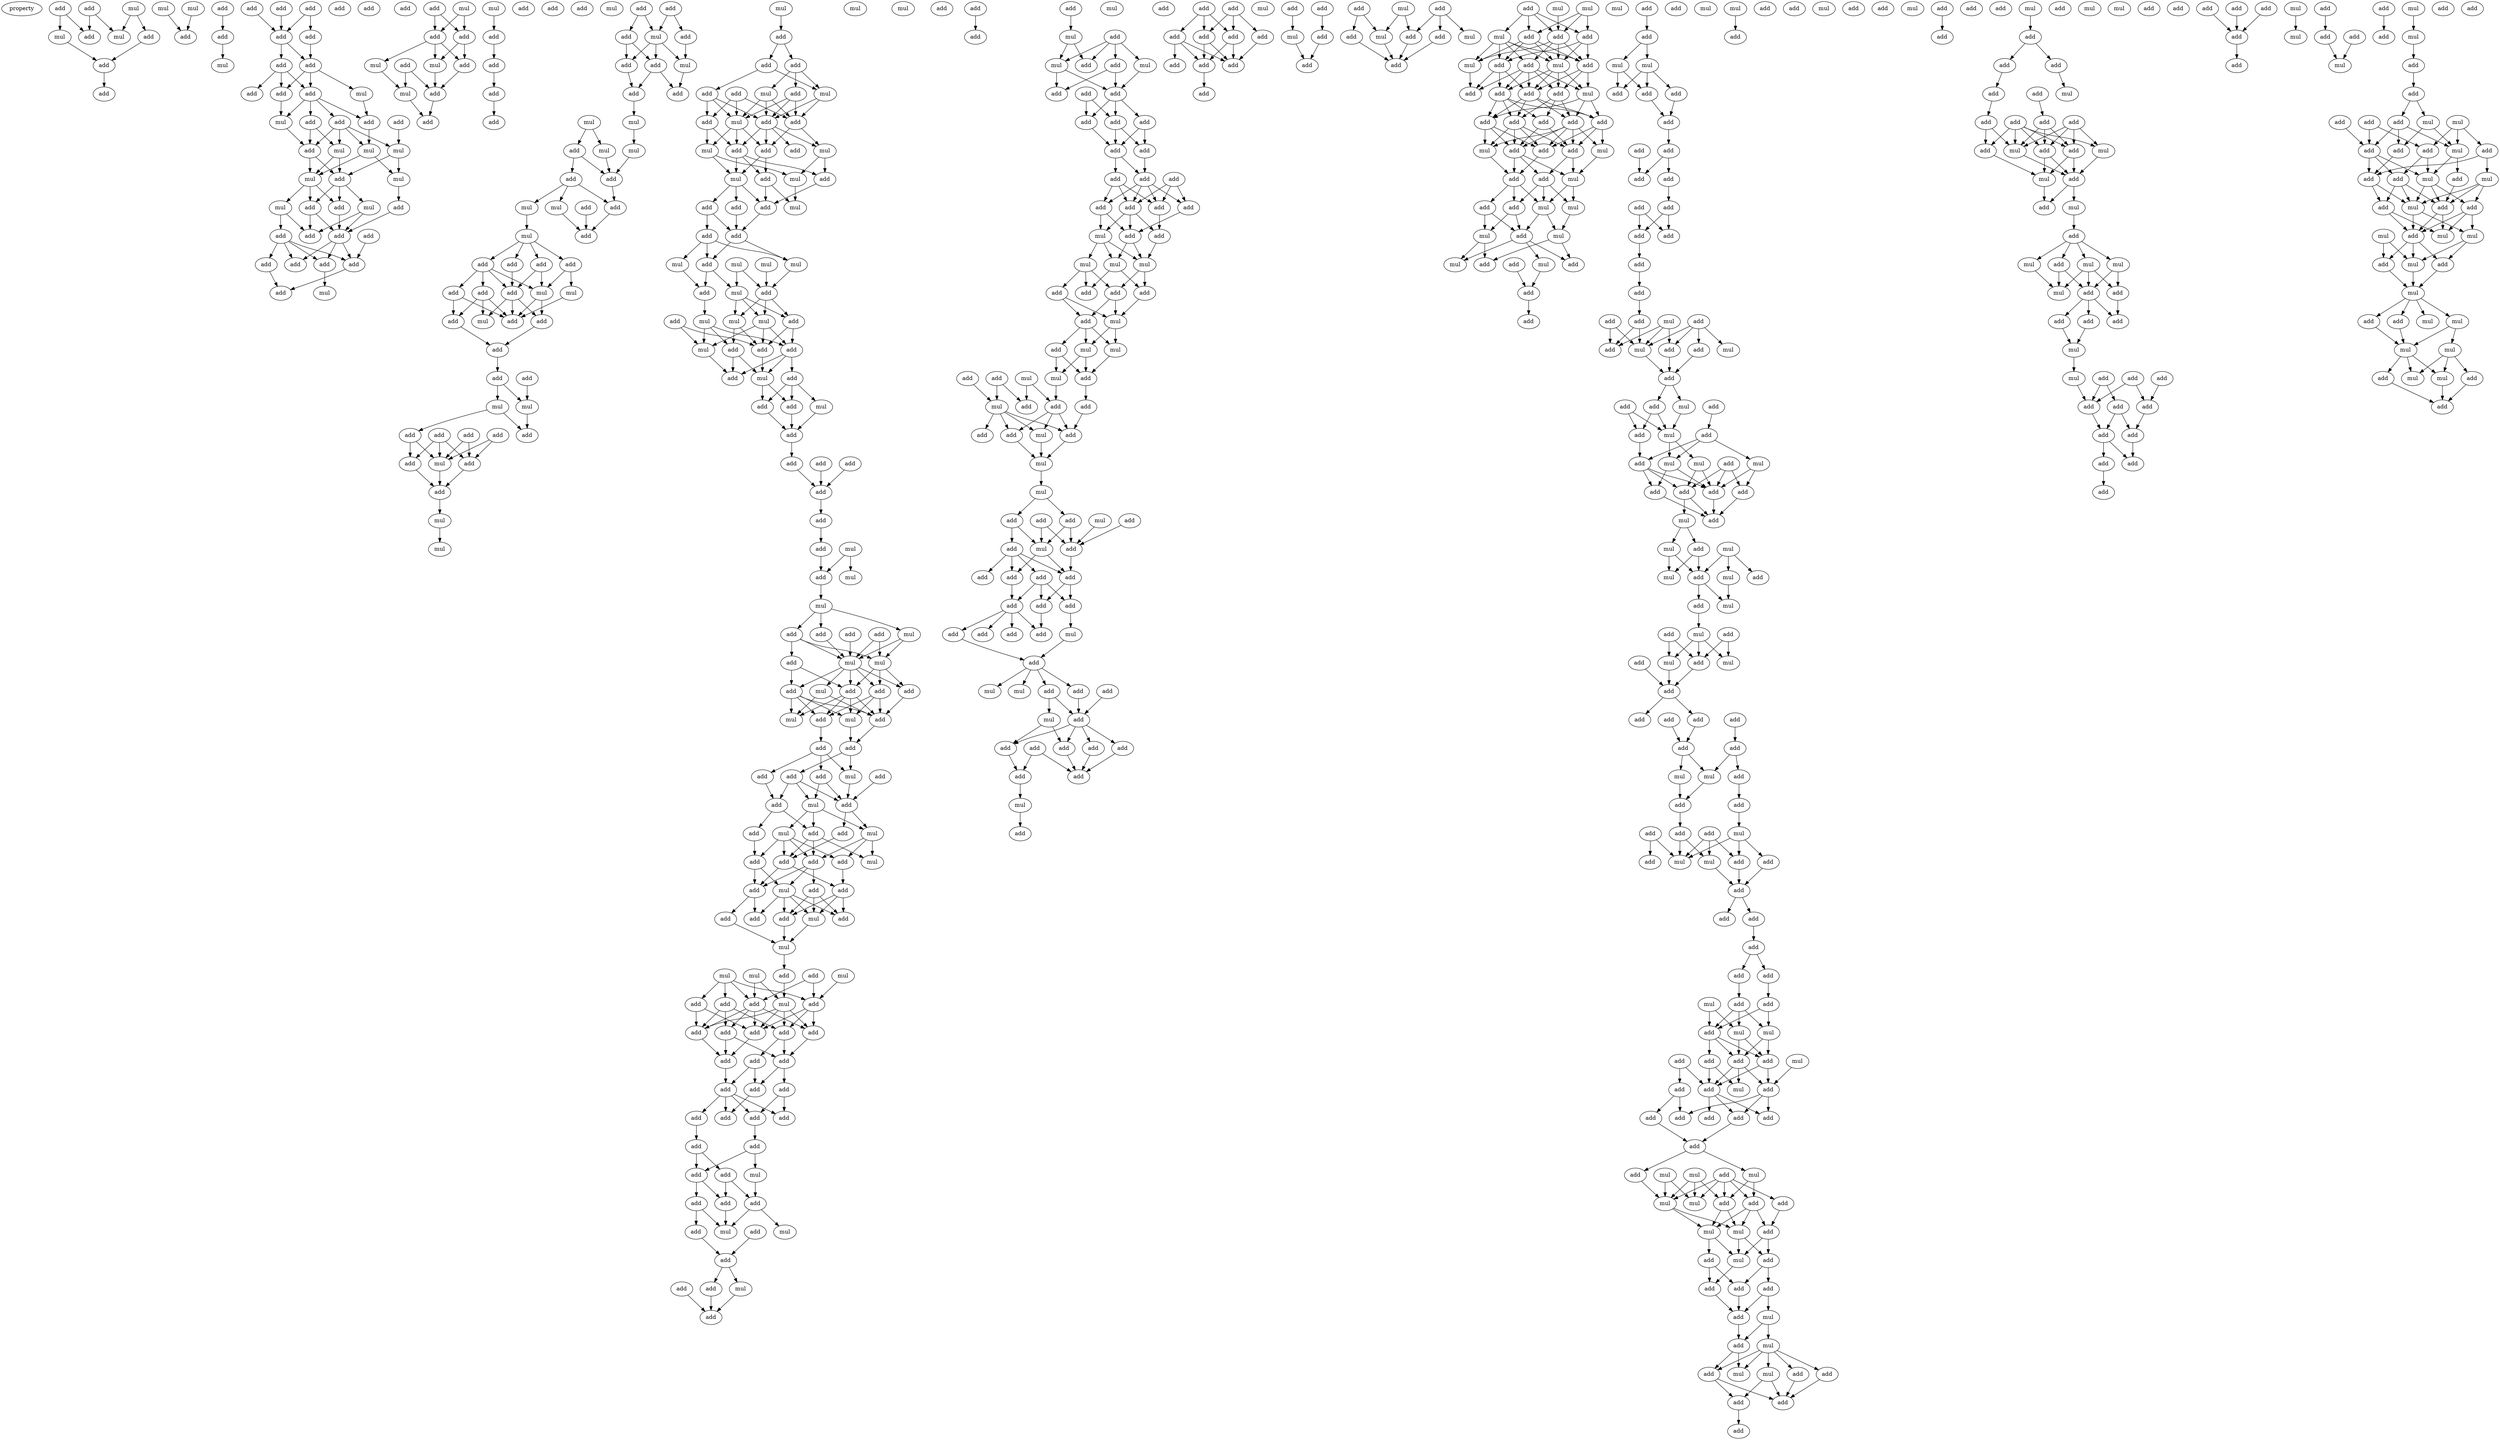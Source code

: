 digraph {
    node [fontcolor=black]
    property [mul=2,lf=1.8]
    0 [ label = add ];
    1 [ label = add ];
    2 [ label = mul ];
    3 [ label = add ];
    4 [ label = mul ];
    5 [ label = mul ];
    6 [ label = add ];
    7 [ label = add ];
    8 [ label = add ];
    9 [ label = mul ];
    10 [ label = mul ];
    11 [ label = add ];
    12 [ label = add ];
    13 [ label = add ];
    14 [ label = add ];
    15 [ label = add ];
    16 [ label = add ];
    17 [ label = mul ];
    18 [ label = add ];
    19 [ label = add ];
    20 [ label = add ];
    21 [ label = add ];
    22 [ label = add ];
    23 [ label = mul ];
    24 [ label = add ];
    25 [ label = add ];
    26 [ label = add ];
    27 [ label = add ];
    28 [ label = add ];
    29 [ label = add ];
    30 [ label = mul ];
    31 [ label = mul ];
    32 [ label = mul ];
    33 [ label = add ];
    34 [ label = mul ];
    35 [ label = add ];
    36 [ label = mul ];
    37 [ label = mul ];
    38 [ label = mul ];
    39 [ label = add ];
    40 [ label = add ];
    41 [ label = add ];
    42 [ label = mul ];
    43 [ label = add ];
    44 [ label = add ];
    45 [ label = add ];
    46 [ label = add ];
    47 [ label = add ];
    48 [ label = add ];
    49 [ label = add ];
    50 [ label = add ];
    51 [ label = add ];
    52 [ label = mul ];
    53 [ label = add ];
    54 [ label = add ];
    55 [ label = add ];
    56 [ label = add ];
    57 [ label = mul ];
    58 [ label = add ];
    59 [ label = add ];
    60 [ label = add ];
    61 [ label = mul ];
    62 [ label = mul ];
    63 [ label = add ];
    64 [ label = mul ];
    65 [ label = add ];
    66 [ label = add ];
    67 [ label = mul ];
    68 [ label = add ];
    69 [ label = add ];
    70 [ label = add ];
    71 [ label = add ];
    72 [ label = add ];
    73 [ label = add ];
    74 [ label = add ];
    75 [ label = mul ];
    76 [ label = add ];
    77 [ label = add ];
    78 [ label = add ];
    79 [ label = add ];
    80 [ label = mul ];
    81 [ label = add ];
    82 [ label = mul ];
    83 [ label = add ];
    84 [ label = add ];
    85 [ label = add ];
    86 [ label = mul ];
    87 [ label = mul ];
    88 [ label = mul ];
    89 [ label = add ];
    90 [ label = mul ];
    91 [ label = add ];
    92 [ label = add ];
    93 [ label = mul ];
    94 [ label = add ];
    95 [ label = mul ];
    96 [ label = add ];
    97 [ label = mul ];
    98 [ label = add ];
    99 [ label = add ];
    100 [ label = add ];
    101 [ label = add ];
    102 [ label = add ];
    103 [ label = add ];
    104 [ label = add ];
    105 [ label = add ];
    106 [ label = mul ];
    107 [ label = mul ];
    108 [ label = add ];
    109 [ label = mul ];
    110 [ label = add ];
    111 [ label = add ];
    112 [ label = add ];
    113 [ label = add ];
    114 [ label = add ];
    115 [ label = mul ];
    116 [ label = mul ];
    117 [ label = add ];
    118 [ label = add ];
    119 [ label = add ];
    120 [ label = add ];
    121 [ label = add ];
    122 [ label = add ];
    123 [ label = add ];
    124 [ label = mul ];
    125 [ label = add ];
    126 [ label = mul ];
    127 [ label = mul ];
    128 [ label = mul ];
    129 [ label = add ];
    130 [ label = add ];
    131 [ label = add ];
    132 [ label = add ];
    133 [ label = mul ];
    134 [ label = add ];
    135 [ label = add ];
    136 [ label = mul ];
    137 [ label = add ];
    138 [ label = add ];
    139 [ label = add ];
    140 [ label = mul ];
    141 [ label = add ];
    142 [ label = mul ];
    143 [ label = add ];
    144 [ label = mul ];
    145 [ label = add ];
    146 [ label = mul ];
    147 [ label = add ];
    148 [ label = mul ];
    149 [ label = add ];
    150 [ label = add ];
    151 [ label = mul ];
    152 [ label = add ];
    153 [ label = add ];
    154 [ label = add ];
    155 [ label = add ];
    156 [ label = mul ];
    157 [ label = mul ];
    158 [ label = add ];
    159 [ label = mul ];
    160 [ label = mul ];
    161 [ label = mul ];
    162 [ label = add ];
    163 [ label = add ];
    164 [ label = add ];
    165 [ label = mul ];
    166 [ label = mul ];
    167 [ label = mul ];
    168 [ label = add ];
    169 [ label = add ];
    170 [ label = add ];
    171 [ label = mul ];
    172 [ label = add ];
    173 [ label = mul ];
    174 [ label = add ];
    175 [ label = add ];
    176 [ label = add ];
    177 [ label = add ];
    178 [ label = mul ];
    179 [ label = add ];
    180 [ label = add ];
    181 [ label = mul ];
    182 [ label = add ];
    183 [ label = mul ];
    184 [ label = add ];
    185 [ label = add ];
    186 [ label = add ];
    187 [ label = mul ];
    188 [ label = add ];
    189 [ label = add ];
    190 [ label = mul ];
    191 [ label = mul ];
    192 [ label = add ];
    193 [ label = add ];
    194 [ label = add ];
    195 [ label = add ];
    196 [ label = mul ];
    197 [ label = mul ];
    198 [ label = add ];
    199 [ label = mul ];
    200 [ label = mul ];
    201 [ label = add ];
    202 [ label = add ];
    203 [ label = add ];
    204 [ label = add ];
    205 [ label = add ];
    206 [ label = mul ];
    207 [ label = mul ];
    208 [ label = add ];
    209 [ label = add ];
    210 [ label = add ];
    211 [ label = mul ];
    212 [ label = add ];
    213 [ label = add ];
    214 [ label = add ];
    215 [ label = add ];
    216 [ label = mul ];
    217 [ label = add ];
    218 [ label = add ];
    219 [ label = mul ];
    220 [ label = add ];
    221 [ label = add ];
    222 [ label = add ];
    223 [ label = mul ];
    224 [ label = add ];
    225 [ label = add ];
    226 [ label = add ];
    227 [ label = add ];
    228 [ label = mul ];
    229 [ label = add ];
    230 [ label = mul ];
    231 [ label = add ];
    232 [ label = add ];
    233 [ label = add ];
    234 [ label = mul ];
    235 [ label = add ];
    236 [ label = add ];
    237 [ label = add ];
    238 [ label = mul ];
    239 [ label = add ];
    240 [ label = mul ];
    241 [ label = mul ];
    242 [ label = mul ];
    243 [ label = add ];
    244 [ label = add ];
    245 [ label = add ];
    246 [ label = add ];
    247 [ label = mul ];
    248 [ label = add ];
    249 [ label = add ];
    250 [ label = add ];
    251 [ label = add ];
    252 [ label = add ];
    253 [ label = add ];
    254 [ label = add ];
    255 [ label = add ];
    256 [ label = add ];
    257 [ label = add ];
    258 [ label = add ];
    259 [ label = add ];
    260 [ label = add ];
    261 [ label = add ];
    262 [ label = add ];
    263 [ label = add ];
    264 [ label = add ];
    265 [ label = add ];
    266 [ label = add ];
    267 [ label = add ];
    268 [ label = add ];
    269 [ label = mul ];
    270 [ label = add ];
    271 [ label = add ];
    272 [ label = add ];
    273 [ label = mul ];
    274 [ label = add ];
    275 [ label = mul ];
    276 [ label = add ];
    277 [ label = add ];
    278 [ label = add ];
    279 [ label = add ];
    280 [ label = mul ];
    281 [ label = add ];
    282 [ label = add ];
    283 [ label = add ];
    284 [ label = add ];
    285 [ label = mul ];
    286 [ label = add ];
    287 [ label = add ];
    288 [ label = mul ];
    289 [ label = add ];
    290 [ label = mul ];
    291 [ label = add ];
    292 [ label = add ];
    293 [ label = add ];
    294 [ label = add ];
    295 [ label = add ];
    296 [ label = add ];
    297 [ label = add ];
    298 [ label = add ];
    299 [ label = add ];
    300 [ label = add ];
    301 [ label = add ];
    302 [ label = add ];
    303 [ label = add ];
    304 [ label = add ];
    305 [ label = add ];
    306 [ label = add ];
    307 [ label = add ];
    308 [ label = mul ];
    309 [ label = mul ];
    310 [ label = mul ];
    311 [ label = mul ];
    312 [ label = add ];
    313 [ label = add ];
    314 [ label = add ];
    315 [ label = add ];
    316 [ label = add ];
    317 [ label = mul ];
    318 [ label = add ];
    319 [ label = mul ];
    320 [ label = mul ];
    321 [ label = add ];
    322 [ label = add ];
    323 [ label = add ];
    324 [ label = mul ];
    325 [ label = mul ];
    326 [ label = mul ];
    327 [ label = add ];
    328 [ label = add ];
    329 [ label = add ];
    330 [ label = add ];
    331 [ label = mul ];
    332 [ label = add ];
    333 [ label = add ];
    334 [ label = mul ];
    335 [ label = mul ];
    336 [ label = add ];
    337 [ label = mul ];
    338 [ label = add ];
    339 [ label = add ];
    340 [ label = add ];
    341 [ label = mul ];
    342 [ label = add ];
    343 [ label = mul ];
    344 [ label = add ];
    345 [ label = add ];
    346 [ label = add ];
    347 [ label = add ];
    348 [ label = add ];
    349 [ label = add ];
    350 [ label = add ];
    351 [ label = add ];
    352 [ label = add ];
    353 [ label = add ];
    354 [ label = add ];
    355 [ label = add ];
    356 [ label = add ];
    357 [ label = mul ];
    358 [ label = add ];
    359 [ label = add ];
    360 [ label = add ];
    361 [ label = add ];
    362 [ label = mul ];
    363 [ label = mul ];
    364 [ label = add ];
    365 [ label = mul ];
    366 [ label = add ];
    367 [ label = add ];
    368 [ label = add ];
    369 [ label = add ];
    370 [ label = add ];
    371 [ label = add ];
    372 [ label = add ];
    373 [ label = mul ];
    374 [ label = add ];
    375 [ label = add ];
    376 [ label = add ];
    377 [ label = mul ];
    378 [ label = add ];
    379 [ label = add ];
    380 [ label = add ];
    381 [ label = add ];
    382 [ label = add ];
    383 [ label = add ];
    384 [ label = add ];
    385 [ label = add ];
    386 [ label = add ];
    387 [ label = add ];
    388 [ label = mul ];
    389 [ label = add ];
    390 [ label = add ];
    391 [ label = add ];
    392 [ label = mul ];
    393 [ label = add ];
    394 [ label = add ];
    395 [ label = mul ];
    396 [ label = mul ];
    397 [ label = add ];
    398 [ label = add ];
    399 [ label = add ];
    400 [ label = mul ];
    401 [ label = mul ];
    402 [ label = add ];
    403 [ label = add ];
    404 [ label = add ];
    405 [ label = mul ];
    406 [ label = add ];
    407 [ label = add ];
    408 [ label = mul ];
    409 [ label = add ];
    410 [ label = mul ];
    411 [ label = add ];
    412 [ label = add ];
    413 [ label = mul ];
    414 [ label = add ];
    415 [ label = add ];
    416 [ label = add ];
    417 [ label = add ];
    418 [ label = add ];
    419 [ label = add ];
    420 [ label = add ];
    421 [ label = add ];
    422 [ label = add ];
    423 [ label = add ];
    424 [ label = mul ];
    425 [ label = mul ];
    426 [ label = add ];
    427 [ label = mul ];
    428 [ label = add ];
    429 [ label = add ];
    430 [ label = add ];
    431 [ label = add ];
    432 [ label = mul ];
    433 [ label = mul ];
    434 [ label = mul ];
    435 [ label = add ];
    436 [ label = mul ];
    437 [ label = add ];
    438 [ label = mul ];
    439 [ label = mul ];
    440 [ label = add ];
    441 [ label = add ];
    442 [ label = add ];
    443 [ label = add ];
    444 [ label = mul ];
    445 [ label = add ];
    446 [ label = add ];
    447 [ label = mul ];
    448 [ label = add ];
    449 [ label = mul ];
    450 [ label = add ];
    451 [ label = add ];
    452 [ label = add ];
    453 [ label = add ];
    454 [ label = add ];
    455 [ label = add ];
    456 [ label = add ];
    457 [ label = add ];
    458 [ label = add ];
    459 [ label = mul ];
    460 [ label = add ];
    461 [ label = add ];
    462 [ label = mul ];
    463 [ label = add ];
    464 [ label = add ];
    465 [ label = add ];
    466 [ label = add ];
    467 [ label = add ];
    468 [ label = mul ];
    469 [ label = add ];
    470 [ label = add ];
    471 [ label = add ];
    472 [ label = mul ];
    473 [ label = add ];
    474 [ label = mul ];
    475 [ label = add ];
    476 [ label = add ];
    477 [ label = add ];
    478 [ label = add ];
    479 [ label = add ];
    480 [ label = mul ];
    481 [ label = add ];
    482 [ label = mul ];
    483 [ label = add ];
    484 [ label = add ];
    485 [ label = mul ];
    486 [ label = add ];
    487 [ label = add ];
    488 [ label = mul ];
    489 [ label = mul ];
    490 [ label = add ];
    491 [ label = add ];
    492 [ label = add ];
    493 [ label = add ];
    494 [ label = mul ];
    495 [ label = add ];
    496 [ label = add ];
    497 [ label = mul ];
    498 [ label = mul ];
    499 [ label = mul ];
    500 [ label = mul ];
    501 [ label = add ];
    502 [ label = add ];
    503 [ label = add ];
    504 [ label = mul ];
    505 [ label = mul ];
    506 [ label = add ];
    507 [ label = add ];
    508 [ label = add ];
    509 [ label = mul ];
    510 [ label = add ];
    511 [ label = mul ];
    512 [ label = add ];
    513 [ label = add ];
    514 [ label = add ];
    515 [ label = add ];
    516 [ label = add ];
    517 [ label = add ];
    518 [ label = add ];
    519 [ label = mul ];
    520 [ label = add ];
    521 [ label = mul ];
    522 [ label = add ];
    523 [ label = add ];
    524 [ label = add ];
    525 [ label = add ];
    526 [ label = add ];
    527 [ label = add ];
    528 [ label = mul ];
    529 [ label = mul ];
    530 [ label = add ];
    531 [ label = add ];
    532 [ label = mul ];
    533 [ label = add ];
    534 [ label = add ];
    535 [ label = add ];
    536 [ label = mul ];
    537 [ label = add ];
    538 [ label = add ];
    539 [ label = add ];
    540 [ label = add ];
    541 [ label = add ];
    542 [ label = mul ];
    543 [ label = add ];
    544 [ label = mul ];
    545 [ label = mul ];
    546 [ label = add ];
    547 [ label = add ];
    548 [ label = add ];
    549 [ label = add ];
    550 [ label = mul ];
    551 [ label = add ];
    552 [ label = add ];
    553 [ label = mul ];
    554 [ label = add ];
    555 [ label = add ];
    556 [ label = add ];
    557 [ label = add ];
    558 [ label = add ];
    559 [ label = add ];
    560 [ label = add ];
    561 [ label = add ];
    562 [ label = add ];
    563 [ label = add ];
    564 [ label = mul ];
    565 [ label = mul ];
    566 [ label = mul ];
    567 [ label = add ];
    568 [ label = mul ];
    569 [ label = add ];
    570 [ label = add ];
    571 [ label = mul ];
    572 [ label = add ];
    573 [ label = mul ];
    574 [ label = mul ];
    575 [ label = mul ];
    576 [ label = add ];
    577 [ label = add ];
    578 [ label = add ];
    579 [ label = add ];
    580 [ label = add ];
    581 [ label = add ];
    582 [ label = add ];
    583 [ label = mul ];
    584 [ label = add ];
    585 [ label = add ];
    586 [ label = mul ];
    587 [ label = add ];
    588 [ label = mul ];
    589 [ label = add ];
    590 [ label = add ];
    591 [ label = mul ];
    592 [ label = add ];
    593 [ label = add ];
    594 [ label = add ];
    595 [ label = mul ];
    596 [ label = add ];
    597 [ label = add ];
    598 [ label = add ];
    599 [ label = add ];
    600 [ label = mul ];
    601 [ label = add ];
    602 [ label = add ];
    603 [ label = mul ];
    604 [ label = mul ];
    605 [ label = add ];
    606 [ label = add ];
    607 [ label = mul ];
    608 [ label = add ];
    609 [ label = add ];
    610 [ label = add ];
    611 [ label = add ];
    612 [ label = add ];
    613 [ label = add ];
    614 [ label = mul ];
    615 [ label = add ];
    616 [ label = add ];
    617 [ label = add ];
    618 [ label = mul ];
    619 [ label = mul ];
    620 [ label = add ];
    621 [ label = mul ];
    622 [ label = add ];
    623 [ label = add ];
    624 [ label = add ];
    625 [ label = mul ];
    626 [ label = mul ];
    627 [ label = mul ];
    628 [ label = add ];
    629 [ label = mul ];
    630 [ label = add ];
    631 [ label = add ];
    632 [ label = add ];
    633 [ label = add ];
    634 [ label = add ];
    635 [ label = mul ];
    636 [ label = add ];
    637 [ label = add ];
    638 [ label = add ];
    639 [ label = add ];
    640 [ label = mul ];
    641 [ label = add ];
    642 [ label = add ];
    643 [ label = add ];
    644 [ label = add ];
    645 [ label = add ];
    646 [ label = add ];
    647 [ label = add ];
    648 [ label = add ];
    649 [ label = add ];
    650 [ label = add ];
    651 [ label = add ];
    652 [ label = add ];
    653 [ label = add ];
    654 [ label = mul ];
    655 [ label = mul ];
    656 [ label = add ];
    657 [ label = add ];
    658 [ label = add ];
    659 [ label = add ];
    660 [ label = mul ];
    661 [ label = mul ];
    662 [ label = add ];
    663 [ label = mul ];
    664 [ label = add ];
    665 [ label = add ];
    666 [ label = add ];
    667 [ label = add ];
    668 [ label = mul ];
    669 [ label = mul ];
    670 [ label = add ];
    671 [ label = add ];
    672 [ label = mul ];
    673 [ label = add ];
    674 [ label = add ];
    675 [ label = add ];
    676 [ label = add ];
    677 [ label = add ];
    678 [ label = add ];
    679 [ label = mul ];
    680 [ label = mul ];
    681 [ label = add ];
    682 [ label = add ];
    683 [ label = add ];
    684 [ label = mul ];
    685 [ label = add ];
    686 [ label = mul ];
    687 [ label = mul ];
    688 [ label = add ];
    689 [ label = mul ];
    690 [ label = add ];
    691 [ label = mul ];
    692 [ label = add ];
    693 [ label = mul ];
    694 [ label = mul ];
    695 [ label = add ];
    696 [ label = mul ];
    697 [ label = add ];
    698 [ label = mul ];
    699 [ label = mul ];
    700 [ label = mul ];
    701 [ label = add ];
    702 [ label = mul ];
    703 [ label = add ];
    704 [ label = add ];
    705 [ label = add ];
    0 -> 3 [ name = 0 ];
    0 -> 4 [ name = 1 ];
    1 -> 3 [ name = 2 ];
    1 -> 5 [ name = 3 ];
    2 -> 4 [ name = 4 ];
    2 -> 6 [ name = 5 ];
    5 -> 7 [ name = 6 ];
    6 -> 7 [ name = 7 ];
    7 -> 8 [ name = 8 ];
    9 -> 11 [ name = 9 ];
    10 -> 11 [ name = 10 ];
    12 -> 13 [ name = 11 ];
    13 -> 17 [ name = 12 ];
    14 -> 18 [ name = 13 ];
    14 -> 19 [ name = 14 ];
    15 -> 19 [ name = 15 ];
    16 -> 19 [ name = 16 ];
    18 -> 21 [ name = 17 ];
    19 -> 20 [ name = 18 ];
    19 -> 21 [ name = 19 ];
    20 -> 22 [ name = 20 ];
    20 -> 24 [ name = 21 ];
    20 -> 25 [ name = 22 ];
    21 -> 22 [ name = 23 ];
    21 -> 23 [ name = 24 ];
    21 -> 24 [ name = 25 ];
    22 -> 30 [ name = 26 ];
    23 -> 26 [ name = 27 ];
    24 -> 26 [ name = 28 ];
    24 -> 28 [ name = 29 ];
    24 -> 29 [ name = 30 ];
    24 -> 30 [ name = 31 ];
    26 -> 32 [ name = 32 ];
    27 -> 34 [ name = 33 ];
    28 -> 31 [ name = 34 ];
    28 -> 32 [ name = 35 ];
    28 -> 33 [ name = 36 ];
    28 -> 34 [ name = 37 ];
    29 -> 31 [ name = 38 ];
    29 -> 33 [ name = 39 ];
    30 -> 33 [ name = 40 ];
    31 -> 35 [ name = 41 ];
    31 -> 36 [ name = 42 ];
    32 -> 36 [ name = 43 ];
    32 -> 37 [ name = 44 ];
    33 -> 35 [ name = 45 ];
    33 -> 36 [ name = 46 ];
    34 -> 35 [ name = 47 ];
    34 -> 37 [ name = 48 ];
    35 -> 38 [ name = 49 ];
    35 -> 40 [ name = 50 ];
    35 -> 41 [ name = 51 ];
    36 -> 40 [ name = 52 ];
    36 -> 41 [ name = 53 ];
    36 -> 42 [ name = 54 ];
    37 -> 39 [ name = 55 ];
    38 -> 43 [ name = 56 ];
    38 -> 45 [ name = 57 ];
    39 -> 43 [ name = 58 ];
    40 -> 43 [ name = 59 ];
    41 -> 43 [ name = 60 ];
    41 -> 45 [ name = 61 ];
    42 -> 45 [ name = 62 ];
    42 -> 46 [ name = 63 ];
    43 -> 48 [ name = 64 ];
    43 -> 49 [ name = 65 ];
    43 -> 50 [ name = 66 ];
    44 -> 50 [ name = 67 ];
    46 -> 47 [ name = 68 ];
    46 -> 48 [ name = 69 ];
    46 -> 49 [ name = 70 ];
    46 -> 50 [ name = 71 ];
    47 -> 54 [ name = 72 ];
    49 -> 52 [ name = 73 ];
    50 -> 54 [ name = 74 ];
    56 -> 58 [ name = 75 ];
    56 -> 59 [ name = 76 ];
    57 -> 58 [ name = 77 ];
    57 -> 59 [ name = 78 ];
    58 -> 61 [ name = 79 ];
    58 -> 63 [ name = 80 ];
    59 -> 61 [ name = 81 ];
    59 -> 62 [ name = 82 ];
    59 -> 63 [ name = 83 ];
    60 -> 64 [ name = 84 ];
    60 -> 65 [ name = 85 ];
    61 -> 65 [ name = 86 ];
    62 -> 64 [ name = 87 ];
    63 -> 65 [ name = 88 ];
    64 -> 66 [ name = 89 ];
    65 -> 66 [ name = 90 ];
    67 -> 69 [ name = 91 ];
    69 -> 70 [ name = 92 ];
    70 -> 71 [ name = 93 ];
    71 -> 74 [ name = 94 ];
    76 -> 78 [ name = 95 ];
    76 -> 80 [ name = 96 ];
    77 -> 79 [ name = 97 ];
    77 -> 80 [ name = 98 ];
    78 -> 81 [ name = 99 ];
    78 -> 83 [ name = 100 ];
    79 -> 82 [ name = 101 ];
    80 -> 81 [ name = 102 ];
    80 -> 82 [ name = 103 ];
    80 -> 83 [ name = 104 ];
    81 -> 84 [ name = 105 ];
    81 -> 85 [ name = 106 ];
    82 -> 84 [ name = 107 ];
    83 -> 85 [ name = 108 ];
    85 -> 86 [ name = 109 ];
    86 -> 90 [ name = 110 ];
    87 -> 88 [ name = 111 ];
    87 -> 89 [ name = 112 ];
    88 -> 91 [ name = 113 ];
    89 -> 91 [ name = 114 ];
    89 -> 92 [ name = 115 ];
    90 -> 91 [ name = 116 ];
    91 -> 94 [ name = 117 ];
    92 -> 93 [ name = 118 ];
    92 -> 94 [ name = 119 ];
    92 -> 95 [ name = 120 ];
    93 -> 98 [ name = 121 ];
    94 -> 98 [ name = 122 ];
    95 -> 97 [ name = 123 ];
    96 -> 98 [ name = 124 ];
    97 -> 99 [ name = 125 ];
    97 -> 100 [ name = 126 ];
    97 -> 101 [ name = 127 ];
    97 -> 102 [ name = 128 ];
    99 -> 105 [ name = 129 ];
    100 -> 103 [ name = 130 ];
    100 -> 104 [ name = 131 ];
    100 -> 105 [ name = 132 ];
    100 -> 106 [ name = 133 ];
    101 -> 105 [ name = 134 ];
    101 -> 106 [ name = 135 ];
    102 -> 106 [ name = 136 ];
    102 -> 107 [ name = 137 ];
    103 -> 108 [ name = 138 ];
    103 -> 109 [ name = 139 ];
    103 -> 110 [ name = 140 ];
    104 -> 108 [ name = 141 ];
    104 -> 110 [ name = 142 ];
    105 -> 109 [ name = 143 ];
    105 -> 110 [ name = 144 ];
    105 -> 111 [ name = 145 ];
    106 -> 110 [ name = 146 ];
    106 -> 111 [ name = 147 ];
    107 -> 110 [ name = 148 ];
    108 -> 112 [ name = 149 ];
    111 -> 112 [ name = 150 ];
    112 -> 114 [ name = 151 ];
    113 -> 116 [ name = 152 ];
    114 -> 115 [ name = 153 ];
    114 -> 116 [ name = 154 ];
    115 -> 118 [ name = 155 ];
    115 -> 120 [ name = 156 ];
    116 -> 120 [ name = 157 ];
    117 -> 123 [ name = 158 ];
    117 -> 124 [ name = 159 ];
    118 -> 122 [ name = 160 ];
    118 -> 124 [ name = 161 ];
    119 -> 123 [ name = 162 ];
    119 -> 124 [ name = 163 ];
    121 -> 122 [ name = 164 ];
    121 -> 123 [ name = 165 ];
    121 -> 124 [ name = 166 ];
    122 -> 125 [ name = 167 ];
    123 -> 125 [ name = 168 ];
    124 -> 125 [ name = 169 ];
    125 -> 126 [ name = 170 ];
    126 -> 127 [ name = 171 ];
    128 -> 129 [ name = 172 ];
    129 -> 130 [ name = 173 ];
    129 -> 131 [ name = 174 ];
    130 -> 135 [ name = 175 ];
    130 -> 136 [ name = 176 ];
    131 -> 132 [ name = 177 ];
    131 -> 133 [ name = 178 ];
    131 -> 136 [ name = 179 ];
    132 -> 137 [ name = 180 ];
    132 -> 139 [ name = 181 ];
    132 -> 140 [ name = 182 ];
    133 -> 137 [ name = 183 ];
    133 -> 139 [ name = 184 ];
    133 -> 140 [ name = 185 ];
    134 -> 137 [ name = 186 ];
    134 -> 138 [ name = 187 ];
    134 -> 140 [ name = 188 ];
    135 -> 138 [ name = 189 ];
    135 -> 139 [ name = 190 ];
    135 -> 140 [ name = 191 ];
    136 -> 137 [ name = 192 ];
    136 -> 139 [ name = 193 ];
    137 -> 142 [ name = 194 ];
    137 -> 145 [ name = 195 ];
    138 -> 141 [ name = 196 ];
    138 -> 144 [ name = 197 ];
    139 -> 141 [ name = 198 ];
    139 -> 142 [ name = 199 ];
    139 -> 143 [ name = 200 ];
    139 -> 145 [ name = 201 ];
    140 -> 141 [ name = 202 ];
    140 -> 144 [ name = 203 ];
    140 -> 145 [ name = 204 ];
    141 -> 147 [ name = 205 ];
    141 -> 148 [ name = 206 ];
    141 -> 149 [ name = 207 ];
    142 -> 146 [ name = 208 ];
    142 -> 147 [ name = 209 ];
    144 -> 146 [ name = 210 ];
    144 -> 148 [ name = 211 ];
    145 -> 148 [ name = 212 ];
    145 -> 149 [ name = 213 ];
    146 -> 151 [ name = 214 ];
    147 -> 152 [ name = 215 ];
    148 -> 150 [ name = 216 ];
    148 -> 152 [ name = 217 ];
    148 -> 153 [ name = 218 ];
    149 -> 151 [ name = 219 ];
    149 -> 152 [ name = 220 ];
    150 -> 154 [ name = 221 ];
    150 -> 155 [ name = 222 ];
    152 -> 155 [ name = 223 ];
    153 -> 155 [ name = 224 ];
    154 -> 157 [ name = 225 ];
    154 -> 158 [ name = 226 ];
    154 -> 159 [ name = 227 ];
    155 -> 158 [ name = 228 ];
    155 -> 159 [ name = 229 ];
    156 -> 163 [ name = 230 ];
    157 -> 162 [ name = 231 ];
    158 -> 161 [ name = 232 ];
    158 -> 162 [ name = 233 ];
    159 -> 163 [ name = 234 ];
    160 -> 161 [ name = 235 ];
    160 -> 163 [ name = 236 ];
    161 -> 164 [ name = 237 ];
    161 -> 166 [ name = 238 ];
    161 -> 167 [ name = 239 ];
    162 -> 165 [ name = 240 ];
    163 -> 164 [ name = 241 ];
    163 -> 166 [ name = 242 ];
    163 -> 167 [ name = 243 ];
    164 -> 170 [ name = 244 ];
    164 -> 172 [ name = 245 ];
    165 -> 169 [ name = 246 ];
    165 -> 170 [ name = 247 ];
    165 -> 171 [ name = 248 ];
    166 -> 170 [ name = 249 ];
    166 -> 171 [ name = 250 ];
    166 -> 172 [ name = 251 ];
    167 -> 169 [ name = 252 ];
    167 -> 172 [ name = 253 ];
    168 -> 171 [ name = 254 ];
    168 -> 172 [ name = 255 ];
    169 -> 173 [ name = 256 ];
    169 -> 175 [ name = 257 ];
    170 -> 173 [ name = 258 ];
    170 -> 174 [ name = 259 ];
    170 -> 175 [ name = 260 ];
    171 -> 175 [ name = 261 ];
    172 -> 173 [ name = 262 ];
    173 -> 176 [ name = 263 ];
    173 -> 177 [ name = 264 ];
    174 -> 176 [ name = 265 ];
    174 -> 177 [ name = 266 ];
    174 -> 178 [ name = 267 ];
    176 -> 179 [ name = 268 ];
    177 -> 179 [ name = 269 ];
    178 -> 179 [ name = 270 ];
    179 -> 180 [ name = 271 ];
    180 -> 185 [ name = 272 ];
    182 -> 185 [ name = 273 ];
    184 -> 185 [ name = 274 ];
    185 -> 186 [ name = 275 ];
    186 -> 188 [ name = 276 ];
    187 -> 189 [ name = 277 ];
    187 -> 190 [ name = 278 ];
    188 -> 189 [ name = 279 ];
    189 -> 191 [ name = 280 ];
    191 -> 192 [ name = 281 ];
    191 -> 195 [ name = 282 ];
    191 -> 196 [ name = 283 ];
    192 -> 197 [ name = 284 ];
    193 -> 197 [ name = 285 ];
    193 -> 199 [ name = 286 ];
    194 -> 197 [ name = 287 ];
    195 -> 197 [ name = 288 ];
    195 -> 198 [ name = 289 ];
    195 -> 199 [ name = 290 ];
    196 -> 197 [ name = 291 ];
    196 -> 199 [ name = 292 ];
    197 -> 200 [ name = 293 ];
    197 -> 201 [ name = 294 ];
    197 -> 202 [ name = 295 ];
    197 -> 203 [ name = 296 ];
    197 -> 204 [ name = 297 ];
    198 -> 203 [ name = 298 ];
    198 -> 204 [ name = 299 ];
    199 -> 201 [ name = 300 ];
    199 -> 202 [ name = 301 ];
    199 -> 204 [ name = 302 ];
    200 -> 207 [ name = 303 ];
    200 -> 208 [ name = 304 ];
    201 -> 205 [ name = 305 ];
    201 -> 206 [ name = 306 ];
    201 -> 208 [ name = 307 ];
    202 -> 208 [ name = 308 ];
    203 -> 205 [ name = 309 ];
    203 -> 206 [ name = 310 ];
    203 -> 207 [ name = 311 ];
    203 -> 208 [ name = 312 ];
    204 -> 205 [ name = 313 ];
    204 -> 206 [ name = 314 ];
    204 -> 207 [ name = 315 ];
    204 -> 208 [ name = 316 ];
    205 -> 209 [ name = 317 ];
    206 -> 210 [ name = 318 ];
    208 -> 210 [ name = 319 ];
    209 -> 211 [ name = 320 ];
    209 -> 212 [ name = 321 ];
    209 -> 213 [ name = 322 ];
    210 -> 211 [ name = 323 ];
    210 -> 215 [ name = 324 ];
    211 -> 217 [ name = 325 ];
    212 -> 218 [ name = 326 ];
    213 -> 216 [ name = 327 ];
    213 -> 217 [ name = 328 ];
    214 -> 217 [ name = 329 ];
    215 -> 216 [ name = 330 ];
    215 -> 217 [ name = 331 ];
    215 -> 218 [ name = 332 ];
    216 -> 219 [ name = 333 ];
    216 -> 221 [ name = 334 ];
    216 -> 223 [ name = 335 ];
    217 -> 220 [ name = 336 ];
    217 -> 223 [ name = 337 ];
    218 -> 221 [ name = 338 ];
    218 -> 222 [ name = 339 ];
    219 -> 224 [ name = 340 ];
    219 -> 225 [ name = 341 ];
    219 -> 226 [ name = 342 ];
    219 -> 227 [ name = 343 ];
    220 -> 227 [ name = 344 ];
    221 -> 224 [ name = 345 ];
    221 -> 227 [ name = 346 ];
    221 -> 228 [ name = 347 ];
    222 -> 225 [ name = 348 ];
    223 -> 224 [ name = 349 ];
    223 -> 226 [ name = 350 ];
    223 -> 228 [ name = 351 ];
    224 -> 230 [ name = 352 ];
    224 -> 231 [ name = 353 ];
    224 -> 232 [ name = 354 ];
    225 -> 230 [ name = 355 ];
    225 -> 232 [ name = 356 ];
    226 -> 229 [ name = 357 ];
    227 -> 229 [ name = 358 ];
    227 -> 232 [ name = 359 ];
    229 -> 234 [ name = 360 ];
    229 -> 235 [ name = 361 ];
    229 -> 237 [ name = 362 ];
    230 -> 233 [ name = 363 ];
    230 -> 234 [ name = 364 ];
    230 -> 235 [ name = 365 ];
    230 -> 237 [ name = 366 ];
    231 -> 234 [ name = 367 ];
    231 -> 235 [ name = 368 ];
    231 -> 237 [ name = 369 ];
    232 -> 233 [ name = 370 ];
    232 -> 236 [ name = 371 ];
    234 -> 238 [ name = 372 ];
    235 -> 238 [ name = 373 ];
    236 -> 238 [ name = 374 ];
    238 -> 239 [ name = 375 ];
    239 -> 247 [ name = 376 ];
    240 -> 244 [ name = 377 ];
    240 -> 245 [ name = 378 ];
    240 -> 246 [ name = 379 ];
    240 -> 248 [ name = 380 ];
    241 -> 246 [ name = 381 ];
    241 -> 247 [ name = 382 ];
    242 -> 244 [ name = 383 ];
    243 -> 244 [ name = 384 ];
    243 -> 246 [ name = 385 ];
    244 -> 249 [ name = 386 ];
    244 -> 250 [ name = 387 ];
    244 -> 251 [ name = 388 ];
    245 -> 251 [ name = 389 ];
    245 -> 252 [ name = 390 ];
    245 -> 253 [ name = 391 ];
    246 -> 249 [ name = 392 ];
    246 -> 250 [ name = 393 ];
    246 -> 252 [ name = 394 ];
    246 -> 253 [ name = 395 ];
    247 -> 249 [ name = 396 ];
    247 -> 250 [ name = 397 ];
    247 -> 251 [ name = 398 ];
    247 -> 253 [ name = 399 ];
    248 -> 250 [ name = 400 ];
    248 -> 253 [ name = 401 ];
    249 -> 254 [ name = 402 ];
    250 -> 255 [ name = 403 ];
    251 -> 254 [ name = 404 ];
    251 -> 256 [ name = 405 ];
    252 -> 254 [ name = 406 ];
    252 -> 255 [ name = 407 ];
    253 -> 255 [ name = 408 ];
    254 -> 258 [ name = 409 ];
    254 -> 259 [ name = 410 ];
    255 -> 257 [ name = 411 ];
    256 -> 257 [ name = 412 ];
    256 -> 259 [ name = 413 ];
    257 -> 260 [ name = 414 ];
    257 -> 262 [ name = 415 ];
    257 -> 263 [ name = 416 ];
    257 -> 264 [ name = 417 ];
    258 -> 260 [ name = 418 ];
    258 -> 262 [ name = 419 ];
    259 -> 263 [ name = 420 ];
    262 -> 265 [ name = 421 ];
    264 -> 266 [ name = 422 ];
    265 -> 268 [ name = 423 ];
    265 -> 269 [ name = 424 ];
    266 -> 267 [ name = 425 ];
    266 -> 268 [ name = 426 ];
    267 -> 270 [ name = 427 ];
    267 -> 271 [ name = 428 ];
    268 -> 271 [ name = 429 ];
    268 -> 272 [ name = 430 ];
    269 -> 270 [ name = 431 ];
    270 -> 273 [ name = 432 ];
    270 -> 275 [ name = 433 ];
    271 -> 273 [ name = 434 ];
    272 -> 273 [ name = 435 ];
    272 -> 276 [ name = 436 ];
    274 -> 277 [ name = 437 ];
    276 -> 277 [ name = 438 ];
    277 -> 279 [ name = 439 ];
    277 -> 280 [ name = 440 ];
    278 -> 281 [ name = 441 ];
    279 -> 281 [ name = 442 ];
    280 -> 281 [ name = 443 ];
    282 -> 283 [ name = 444 ];
    284 -> 285 [ name = 445 ];
    285 -> 287 [ name = 446 ];
    285 -> 290 [ name = 447 ];
    286 -> 287 [ name = 448 ];
    286 -> 288 [ name = 449 ];
    286 -> 289 [ name = 450 ];
    286 -> 290 [ name = 451 ];
    288 -> 292 [ name = 452 ];
    289 -> 292 [ name = 453 ];
    289 -> 293 [ name = 454 ];
    290 -> 292 [ name = 455 ];
    290 -> 293 [ name = 456 ];
    291 -> 294 [ name = 457 ];
    291 -> 296 [ name = 458 ];
    292 -> 294 [ name = 459 ];
    292 -> 295 [ name = 460 ];
    292 -> 296 [ name = 461 ];
    294 -> 297 [ name = 462 ];
    294 -> 298 [ name = 463 ];
    295 -> 297 [ name = 464 ];
    295 -> 298 [ name = 465 ];
    296 -> 297 [ name = 466 ];
    297 -> 299 [ name = 467 ];
    297 -> 300 [ name = 468 ];
    298 -> 299 [ name = 469 ];
    299 -> 302 [ name = 470 ];
    299 -> 303 [ name = 471 ];
    299 -> 304 [ name = 472 ];
    299 -> 305 [ name = 473 ];
    300 -> 302 [ name = 474 ];
    300 -> 303 [ name = 475 ];
    300 -> 305 [ name = 476 ];
    301 -> 302 [ name = 477 ];
    301 -> 304 [ name = 478 ];
    301 -> 305 [ name = 479 ];
    302 -> 306 [ name = 480 ];
    302 -> 307 [ name = 481 ];
    302 -> 308 [ name = 482 ];
    303 -> 307 [ name = 483 ];
    303 -> 308 [ name = 484 ];
    304 -> 307 [ name = 485 ];
    305 -> 306 [ name = 486 ];
    306 -> 309 [ name = 487 ];
    307 -> 309 [ name = 488 ];
    307 -> 310 [ name = 489 ];
    308 -> 309 [ name = 490 ];
    308 -> 310 [ name = 491 ];
    308 -> 311 [ name = 492 ];
    309 -> 313 [ name = 493 ];
    309 -> 315 [ name = 494 ];
    310 -> 313 [ name = 495 ];
    310 -> 314 [ name = 496 ];
    311 -> 312 [ name = 497 ];
    311 -> 314 [ name = 498 ];
    311 -> 315 [ name = 499 ];
    312 -> 316 [ name = 500 ];
    312 -> 317 [ name = 501 ];
    313 -> 317 [ name = 502 ];
    315 -> 316 [ name = 503 ];
    315 -> 317 [ name = 504 ];
    316 -> 318 [ name = 505 ];
    316 -> 319 [ name = 506 ];
    316 -> 320 [ name = 507 ];
    317 -> 319 [ name = 508 ];
    317 -> 320 [ name = 509 ];
    318 -> 323 [ name = 510 ];
    318 -> 325 [ name = 511 ];
    319 -> 323 [ name = 512 ];
    320 -> 323 [ name = 513 ];
    320 -> 325 [ name = 514 ];
    321 -> 326 [ name = 515 ];
    321 -> 329 [ name = 516 ];
    322 -> 326 [ name = 517 ];
    323 -> 328 [ name = 518 ];
    324 -> 327 [ name = 519 ];
    324 -> 329 [ name = 520 ];
    325 -> 327 [ name = 521 ];
    326 -> 330 [ name = 522 ];
    326 -> 331 [ name = 523 ];
    326 -> 332 [ name = 524 ];
    326 -> 333 [ name = 525 ];
    327 -> 330 [ name = 526 ];
    327 -> 331 [ name = 527 ];
    327 -> 332 [ name = 528 ];
    328 -> 332 [ name = 529 ];
    330 -> 334 [ name = 530 ];
    331 -> 334 [ name = 531 ];
    332 -> 334 [ name = 532 ];
    334 -> 335 [ name = 533 ];
    335 -> 336 [ name = 534 ];
    335 -> 338 [ name = 535 ];
    336 -> 343 [ name = 536 ];
    336 -> 344 [ name = 537 ];
    337 -> 342 [ name = 538 ];
    338 -> 342 [ name = 539 ];
    338 -> 343 [ name = 540 ];
    339 -> 342 [ name = 541 ];
    339 -> 343 [ name = 542 ];
    340 -> 342 [ name = 543 ];
    342 -> 346 [ name = 544 ];
    343 -> 345 [ name = 545 ];
    343 -> 346 [ name = 546 ];
    344 -> 345 [ name = 547 ];
    344 -> 346 [ name = 548 ];
    344 -> 347 [ name = 549 ];
    344 -> 348 [ name = 550 ];
    345 -> 352 [ name = 551 ];
    346 -> 350 [ name = 552 ];
    346 -> 351 [ name = 553 ];
    348 -> 350 [ name = 554 ];
    348 -> 351 [ name = 555 ];
    348 -> 352 [ name = 556 ];
    350 -> 357 [ name = 557 ];
    351 -> 353 [ name = 558 ];
    352 -> 353 [ name = 559 ];
    352 -> 354 [ name = 560 ];
    352 -> 355 [ name = 561 ];
    352 -> 356 [ name = 562 ];
    355 -> 358 [ name = 563 ];
    357 -> 358 [ name = 564 ];
    358 -> 359 [ name = 565 ];
    358 -> 361 [ name = 566 ];
    358 -> 362 [ name = 567 ];
    358 -> 363 [ name = 568 ];
    359 -> 364 [ name = 569 ];
    359 -> 365 [ name = 570 ];
    360 -> 364 [ name = 571 ];
    361 -> 364 [ name = 572 ];
    364 -> 366 [ name = 573 ];
    364 -> 367 [ name = 574 ];
    364 -> 368 [ name = 575 ];
    364 -> 369 [ name = 576 ];
    365 -> 368 [ name = 577 ];
    365 -> 369 [ name = 578 ];
    366 -> 371 [ name = 579 ];
    367 -> 371 [ name = 580 ];
    368 -> 371 [ name = 581 ];
    369 -> 372 [ name = 582 ];
    370 -> 371 [ name = 583 ];
    370 -> 372 [ name = 584 ];
    372 -> 373 [ name = 585 ];
    373 -> 374 [ name = 586 ];
    375 -> 378 [ name = 587 ];
    375 -> 380 [ name = 588 ];
    375 -> 381 [ name = 589 ];
    376 -> 378 [ name = 590 ];
    376 -> 379 [ name = 591 ];
    376 -> 380 [ name = 592 ];
    378 -> 383 [ name = 593 ];
    378 -> 384 [ name = 594 ];
    379 -> 382 [ name = 595 ];
    379 -> 383 [ name = 596 ];
    379 -> 384 [ name = 597 ];
    380 -> 383 [ name = 598 ];
    380 -> 384 [ name = 599 ];
    381 -> 384 [ name = 600 ];
    383 -> 385 [ name = 601 ];
    386 -> 388 [ name = 602 ];
    387 -> 389 [ name = 603 ];
    388 -> 390 [ name = 604 ];
    389 -> 390 [ name = 605 ];
    391 -> 395 [ name = 606 ];
    391 -> 398 [ name = 607 ];
    392 -> 395 [ name = 608 ];
    392 -> 397 [ name = 609 ];
    393 -> 394 [ name = 610 ];
    393 -> 396 [ name = 611 ];
    393 -> 397 [ name = 612 ];
    394 -> 399 [ name = 613 ];
    395 -> 399 [ name = 614 ];
    397 -> 399 [ name = 615 ];
    398 -> 399 [ name = 616 ];
    400 -> 403 [ name = 617 ];
    401 -> 403 [ name = 618 ];
    401 -> 404 [ name = 619 ];
    401 -> 406 [ name = 620 ];
    402 -> 403 [ name = 621 ];
    402 -> 404 [ name = 622 ];
    402 -> 405 [ name = 623 ];
    402 -> 406 [ name = 624 ];
    403 -> 408 [ name = 625 ];
    403 -> 409 [ name = 626 ];
    403 -> 410 [ name = 627 ];
    403 -> 411 [ name = 628 ];
    404 -> 407 [ name = 629 ];
    404 -> 409 [ name = 630 ];
    404 -> 410 [ name = 631 ];
    405 -> 407 [ name = 632 ];
    405 -> 408 [ name = 633 ];
    405 -> 409 [ name = 634 ];
    405 -> 410 [ name = 635 ];
    405 -> 411 [ name = 636 ];
    406 -> 407 [ name = 637 ];
    406 -> 408 [ name = 638 ];
    406 -> 409 [ name = 639 ];
    406 -> 410 [ name = 640 ];
    407 -> 412 [ name = 641 ];
    407 -> 414 [ name = 642 ];
    407 -> 416 [ name = 643 ];
    408 -> 414 [ name = 644 ];
    409 -> 413 [ name = 645 ];
    409 -> 415 [ name = 646 ];
    409 -> 416 [ name = 647 ];
    410 -> 412 [ name = 648 ];
    410 -> 413 [ name = 649 ];
    410 -> 415 [ name = 650 ];
    410 -> 416 [ name = 651 ];
    411 -> 412 [ name = 652 ];
    411 -> 413 [ name = 653 ];
    411 -> 414 [ name = 654 ];
    411 -> 415 [ name = 655 ];
    411 -> 416 [ name = 656 ];
    412 -> 417 [ name = 657 ];
    412 -> 419 [ name = 658 ];
    412 -> 420 [ name = 659 ];
    412 -> 421 [ name = 660 ];
    413 -> 418 [ name = 661 ];
    413 -> 419 [ name = 662 ];
    413 -> 420 [ name = 663 ];
    415 -> 417 [ name = 664 ];
    415 -> 418 [ name = 665 ];
    415 -> 421 [ name = 666 ];
    416 -> 418 [ name = 667 ];
    416 -> 419 [ name = 668 ];
    416 -> 420 [ name = 669 ];
    416 -> 421 [ name = 670 ];
    417 -> 422 [ name = 671 ];
    417 -> 426 [ name = 672 ];
    418 -> 422 [ name = 673 ];
    418 -> 423 [ name = 674 ];
    418 -> 424 [ name = 675 ];
    418 -> 425 [ name = 676 ];
    418 -> 426 [ name = 677 ];
    419 -> 423 [ name = 678 ];
    419 -> 425 [ name = 679 ];
    419 -> 426 [ name = 680 ];
    420 -> 422 [ name = 681 ];
    420 -> 423 [ name = 682 ];
    420 -> 424 [ name = 683 ];
    421 -> 422 [ name = 684 ];
    421 -> 423 [ name = 685 ];
    421 -> 424 [ name = 686 ];
    421 -> 426 [ name = 687 ];
    422 -> 427 [ name = 688 ];
    422 -> 428 [ name = 689 ];
    422 -> 429 [ name = 690 ];
    423 -> 428 [ name = 691 ];
    424 -> 428 [ name = 692 ];
    425 -> 427 [ name = 693 ];
    426 -> 427 [ name = 694 ];
    426 -> 429 [ name = 695 ];
    427 -> 432 [ name = 696 ];
    427 -> 433 [ name = 697 ];
    428 -> 430 [ name = 698 ];
    428 -> 431 [ name = 699 ];
    428 -> 433 [ name = 700 ];
    429 -> 430 [ name = 701 ];
    429 -> 432 [ name = 702 ];
    429 -> 433 [ name = 703 ];
    430 -> 434 [ name = 704 ];
    430 -> 435 [ name = 705 ];
    431 -> 434 [ name = 706 ];
    431 -> 435 [ name = 707 ];
    432 -> 436 [ name = 708 ];
    433 -> 435 [ name = 709 ];
    433 -> 436 [ name = 710 ];
    434 -> 438 [ name = 711 ];
    434 -> 441 [ name = 712 ];
    435 -> 438 [ name = 713 ];
    435 -> 439 [ name = 714 ];
    435 -> 440 [ name = 715 ];
    436 -> 440 [ name = 716 ];
    436 -> 441 [ name = 717 ];
    437 -> 442 [ name = 718 ];
    439 -> 442 [ name = 719 ];
    442 -> 443 [ name = 720 ];
    445 -> 446 [ name = 721 ];
    446 -> 447 [ name = 722 ];
    446 -> 449 [ name = 723 ];
    447 -> 450 [ name = 724 ];
    447 -> 451 [ name = 725 ];
    447 -> 452 [ name = 726 ];
    449 -> 451 [ name = 727 ];
    449 -> 452 [ name = 728 ];
    450 -> 453 [ name = 729 ];
    452 -> 453 [ name = 730 ];
    453 -> 455 [ name = 731 ];
    454 -> 456 [ name = 732 ];
    455 -> 456 [ name = 733 ];
    455 -> 457 [ name = 734 ];
    457 -> 460 [ name = 735 ];
    458 -> 461 [ name = 736 ];
    458 -> 463 [ name = 737 ];
    460 -> 461 [ name = 738 ];
    460 -> 463 [ name = 739 ];
    462 -> 464 [ name = 740 ];
    463 -> 465 [ name = 741 ];
    465 -> 466 [ name = 742 ];
    466 -> 471 [ name = 743 ];
    467 -> 474 [ name = 744 ];
    467 -> 475 [ name = 745 ];
    468 -> 473 [ name = 746 ];
    468 -> 474 [ name = 747 ];
    468 -> 475 [ name = 748 ];
    470 -> 472 [ name = 749 ];
    470 -> 473 [ name = 750 ];
    470 -> 474 [ name = 751 ];
    470 -> 476 [ name = 752 ];
    471 -> 474 [ name = 753 ];
    471 -> 475 [ name = 754 ];
    473 -> 477 [ name = 755 ];
    474 -> 477 [ name = 756 ];
    476 -> 477 [ name = 757 ];
    477 -> 480 [ name = 758 ];
    477 -> 481 [ name = 759 ];
    478 -> 482 [ name = 760 ];
    478 -> 484 [ name = 761 ];
    479 -> 483 [ name = 762 ];
    480 -> 482 [ name = 763 ];
    481 -> 482 [ name = 764 ];
    481 -> 484 [ name = 765 ];
    482 -> 488 [ name = 766 ];
    482 -> 489 [ name = 767 ];
    483 -> 485 [ name = 768 ];
    483 -> 486 [ name = 769 ];
    483 -> 488 [ name = 770 ];
    484 -> 486 [ name = 771 ];
    485 -> 490 [ name = 772 ];
    485 -> 493 [ name = 773 ];
    486 -> 490 [ name = 774 ];
    486 -> 491 [ name = 775 ];
    486 -> 492 [ name = 776 ];
    487 -> 490 [ name = 777 ];
    487 -> 492 [ name = 778 ];
    487 -> 493 [ name = 779 ];
    488 -> 490 [ name = 780 ];
    488 -> 491 [ name = 781 ];
    489 -> 490 [ name = 782 ];
    489 -> 492 [ name = 783 ];
    490 -> 495 [ name = 784 ];
    491 -> 495 [ name = 785 ];
    492 -> 494 [ name = 786 ];
    492 -> 495 [ name = 787 ];
    493 -> 495 [ name = 788 ];
    494 -> 496 [ name = 789 ];
    494 -> 498 [ name = 790 ];
    496 -> 500 [ name = 791 ];
    496 -> 502 [ name = 792 ];
    497 -> 499 [ name = 793 ];
    497 -> 501 [ name = 794 ];
    497 -> 502 [ name = 795 ];
    498 -> 500 [ name = 796 ];
    498 -> 502 [ name = 797 ];
    499 -> 504 [ name = 798 ];
    502 -> 503 [ name = 799 ];
    502 -> 504 [ name = 800 ];
    503 -> 505 [ name = 801 ];
    505 -> 508 [ name = 802 ];
    505 -> 509 [ name = 803 ];
    505 -> 511 [ name = 804 ];
    506 -> 508 [ name = 805 ];
    506 -> 509 [ name = 806 ];
    507 -> 508 [ name = 807 ];
    507 -> 511 [ name = 808 ];
    508 -> 512 [ name = 809 ];
    509 -> 512 [ name = 810 ];
    510 -> 512 [ name = 811 ];
    512 -> 513 [ name = 812 ];
    512 -> 515 [ name = 813 ];
    514 -> 518 [ name = 814 ];
    515 -> 518 [ name = 815 ];
    516 -> 517 [ name = 816 ];
    517 -> 520 [ name = 817 ];
    517 -> 521 [ name = 818 ];
    518 -> 519 [ name = 819 ];
    518 -> 521 [ name = 820 ];
    519 -> 522 [ name = 821 ];
    520 -> 523 [ name = 822 ];
    521 -> 522 [ name = 823 ];
    522 -> 527 [ name = 824 ];
    523 -> 528 [ name = 825 ];
    525 -> 532 [ name = 826 ];
    525 -> 533 [ name = 827 ];
    526 -> 529 [ name = 828 ];
    526 -> 530 [ name = 829 ];
    526 -> 532 [ name = 830 ];
    527 -> 529 [ name = 831 ];
    527 -> 532 [ name = 832 ];
    528 -> 530 [ name = 833 ];
    528 -> 531 [ name = 834 ];
    528 -> 532 [ name = 835 ];
    529 -> 534 [ name = 836 ];
    530 -> 534 [ name = 837 ];
    531 -> 534 [ name = 838 ];
    534 -> 535 [ name = 839 ];
    534 -> 537 [ name = 840 ];
    537 -> 538 [ name = 841 ];
    538 -> 539 [ name = 842 ];
    538 -> 540 [ name = 843 ];
    539 -> 543 [ name = 844 ];
    540 -> 541 [ name = 845 ];
    541 -> 545 [ name = 846 ];
    541 -> 546 [ name = 847 ];
    542 -> 544 [ name = 848 ];
    542 -> 546 [ name = 849 ];
    543 -> 544 [ name = 850 ];
    543 -> 545 [ name = 851 ];
    543 -> 546 [ name = 852 ];
    544 -> 549 [ name = 853 ];
    544 -> 551 [ name = 854 ];
    545 -> 549 [ name = 855 ];
    545 -> 551 [ name = 856 ];
    546 -> 548 [ name = 857 ];
    546 -> 549 [ name = 858 ];
    546 -> 551 [ name = 859 ];
    547 -> 552 [ name = 860 ];
    547 -> 554 [ name = 861 ];
    548 -> 553 [ name = 862 ];
    548 -> 554 [ name = 863 ];
    549 -> 554 [ name = 864 ];
    549 -> 555 [ name = 865 ];
    550 -> 555 [ name = 866 ];
    551 -> 553 [ name = 867 ];
    551 -> 554 [ name = 868 ];
    551 -> 555 [ name = 869 ];
    552 -> 558 [ name = 870 ];
    552 -> 559 [ name = 871 ];
    554 -> 556 [ name = 872 ];
    554 -> 557 [ name = 873 ];
    554 -> 560 [ name = 874 ];
    555 -> 556 [ name = 875 ];
    555 -> 557 [ name = 876 ];
    555 -> 558 [ name = 877 ];
    556 -> 561 [ name = 878 ];
    559 -> 561 [ name = 879 ];
    561 -> 562 [ name = 880 ];
    561 -> 565 [ name = 881 ];
    562 -> 571 [ name = 882 ];
    563 -> 567 [ name = 883 ];
    563 -> 568 [ name = 884 ];
    563 -> 569 [ name = 885 ];
    563 -> 570 [ name = 886 ];
    563 -> 571 [ name = 887 ];
    564 -> 568 [ name = 888 ];
    564 -> 571 [ name = 889 ];
    565 -> 569 [ name = 890 ];
    565 -> 570 [ name = 891 ];
    566 -> 568 [ name = 892 ];
    566 -> 570 [ name = 893 ];
    566 -> 571 [ name = 894 ];
    567 -> 572 [ name = 895 ];
    569 -> 572 [ name = 896 ];
    569 -> 573 [ name = 897 ];
    569 -> 574 [ name = 898 ];
    570 -> 573 [ name = 899 ];
    570 -> 574 [ name = 900 ];
    571 -> 573 [ name = 901 ];
    571 -> 574 [ name = 902 ];
    572 -> 575 [ name = 903 ];
    572 -> 577 [ name = 904 ];
    573 -> 575 [ name = 905 ];
    573 -> 576 [ name = 906 ];
    574 -> 575 [ name = 907 ];
    574 -> 577 [ name = 908 ];
    575 -> 582 [ name = 909 ];
    576 -> 580 [ name = 910 ];
    576 -> 582 [ name = 911 ];
    577 -> 579 [ name = 912 ];
    577 -> 580 [ name = 913 ];
    579 -> 583 [ name = 914 ];
    579 -> 584 [ name = 915 ];
    580 -> 584 [ name = 916 ];
    582 -> 584 [ name = 917 ];
    583 -> 585 [ name = 918 ];
    583 -> 586 [ name = 919 ];
    584 -> 585 [ name = 920 ];
    585 -> 590 [ name = 921 ];
    585 -> 591 [ name = 922 ];
    586 -> 587 [ name = 923 ];
    586 -> 588 [ name = 924 ];
    586 -> 589 [ name = 925 ];
    586 -> 590 [ name = 926 ];
    586 -> 591 [ name = 927 ];
    587 -> 593 [ name = 928 ];
    588 -> 592 [ name = 929 ];
    588 -> 593 [ name = 930 ];
    589 -> 593 [ name = 931 ];
    590 -> 592 [ name = 932 ];
    590 -> 593 [ name = 933 ];
    592 -> 594 [ name = 934 ];
    596 -> 599 [ name = 935 ];
    600 -> 601 [ name = 936 ];
    601 -> 605 [ name = 937 ];
    601 -> 606 [ name = 938 ];
    605 -> 609 [ name = 939 ];
    606 -> 607 [ name = 940 ];
    608 -> 611 [ name = 941 ];
    609 -> 613 [ name = 942 ];
    610 -> 614 [ name = 943 ];
    610 -> 615 [ name = 944 ];
    610 -> 616 [ name = 945 ];
    610 -> 617 [ name = 946 ];
    610 -> 618 [ name = 947 ];
    611 -> 615 [ name = 948 ];
    611 -> 616 [ name = 949 ];
    611 -> 618 [ name = 950 ];
    612 -> 614 [ name = 951 ];
    612 -> 615 [ name = 952 ];
    612 -> 616 [ name = 953 ];
    612 -> 618 [ name = 954 ];
    613 -> 617 [ name = 955 ];
    613 -> 618 [ name = 956 ];
    614 -> 620 [ name = 957 ];
    615 -> 619 [ name = 958 ];
    615 -> 620 [ name = 959 ];
    616 -> 619 [ name = 960 ];
    616 -> 620 [ name = 961 ];
    617 -> 619 [ name = 962 ];
    618 -> 620 [ name = 963 ];
    619 -> 622 [ name = 964 ];
    620 -> 621 [ name = 965 ];
    620 -> 622 [ name = 966 ];
    621 -> 624 [ name = 967 ];
    624 -> 625 [ name = 968 ];
    624 -> 626 [ name = 969 ];
    624 -> 627 [ name = 970 ];
    624 -> 628 [ name = 971 ];
    625 -> 629 [ name = 972 ];
    625 -> 630 [ name = 973 ];
    625 -> 631 [ name = 974 ];
    626 -> 630 [ name = 975 ];
    626 -> 631 [ name = 976 ];
    627 -> 629 [ name = 977 ];
    628 -> 629 [ name = 978 ];
    628 -> 630 [ name = 979 ];
    630 -> 632 [ name = 980 ];
    630 -> 633 [ name = 981 ];
    630 -> 634 [ name = 982 ];
    631 -> 633 [ name = 983 ];
    632 -> 635 [ name = 984 ];
    634 -> 635 [ name = 985 ];
    635 -> 640 [ name = 986 ];
    636 -> 642 [ name = 987 ];
    637 -> 641 [ name = 988 ];
    637 -> 642 [ name = 989 ];
    638 -> 641 [ name = 990 ];
    638 -> 643 [ name = 991 ];
    640 -> 641 [ name = 992 ];
    641 -> 644 [ name = 993 ];
    642 -> 645 [ name = 994 ];
    643 -> 644 [ name = 995 ];
    643 -> 645 [ name = 996 ];
    644 -> 647 [ name = 997 ];
    644 -> 649 [ name = 998 ];
    645 -> 647 [ name = 999 ];
    646 -> 652 [ name = 1000 ];
    648 -> 652 [ name = 1001 ];
    649 -> 651 [ name = 1002 ];
    650 -> 652 [ name = 1003 ];
    652 -> 653 [ name = 1004 ];
    654 -> 655 [ name = 1005 ];
    656 -> 657 [ name = 1006 ];
    657 -> 661 [ name = 1007 ];
    658 -> 661 [ name = 1008 ];
    659 -> 662 [ name = 1009 ];
    660 -> 663 [ name = 1010 ];
    663 -> 665 [ name = 1011 ];
    665 -> 666 [ name = 1012 ];
    666 -> 668 [ name = 1013 ];
    666 -> 671 [ name = 1014 ];
    667 -> 675 [ name = 1015 ];
    667 -> 676 [ name = 1016 ];
    668 -> 672 [ name = 1017 ];
    668 -> 673 [ name = 1018 ];
    669 -> 672 [ name = 1019 ];
    669 -> 674 [ name = 1020 ];
    669 -> 675 [ name = 1021 ];
    670 -> 676 [ name = 1022 ];
    671 -> 672 [ name = 1023 ];
    671 -> 673 [ name = 1024 ];
    671 -> 676 [ name = 1025 ];
    672 -> 679 [ name = 1026 ];
    672 -> 681 [ name = 1027 ];
    673 -> 678 [ name = 1028 ];
    674 -> 678 [ name = 1029 ];
    674 -> 680 [ name = 1030 ];
    675 -> 677 [ name = 1031 ];
    675 -> 679 [ name = 1032 ];
    676 -> 677 [ name = 1033 ];
    676 -> 678 [ name = 1034 ];
    676 -> 679 [ name = 1035 ];
    677 -> 682 [ name = 1036 ];
    677 -> 684 [ name = 1037 ];
    677 -> 685 [ name = 1038 ];
    678 -> 684 [ name = 1039 ];
    678 -> 685 [ name = 1040 ];
    679 -> 682 [ name = 1041 ];
    679 -> 683 [ name = 1042 ];
    679 -> 684 [ name = 1043 ];
    680 -> 682 [ name = 1044 ];
    680 -> 683 [ name = 1045 ];
    680 -> 684 [ name = 1046 ];
    681 -> 682 [ name = 1047 ];
    682 -> 687 [ name = 1048 ];
    682 -> 688 [ name = 1049 ];
    683 -> 686 [ name = 1050 ];
    683 -> 687 [ name = 1051 ];
    683 -> 688 [ name = 1052 ];
    684 -> 686 [ name = 1053 ];
    684 -> 688 [ name = 1054 ];
    685 -> 687 [ name = 1055 ];
    685 -> 688 [ name = 1056 ];
    686 -> 691 [ name = 1057 ];
    686 -> 692 [ name = 1058 ];
    688 -> 690 [ name = 1059 ];
    688 -> 691 [ name = 1060 ];
    688 -> 692 [ name = 1061 ];
    689 -> 690 [ name = 1062 ];
    689 -> 691 [ name = 1063 ];
    690 -> 693 [ name = 1064 ];
    691 -> 693 [ name = 1065 ];
    692 -> 693 [ name = 1066 ];
    693 -> 694 [ name = 1067 ];
    693 -> 695 [ name = 1068 ];
    693 -> 696 [ name = 1069 ];
    693 -> 697 [ name = 1070 ];
    694 -> 698 [ name = 1071 ];
    694 -> 699 [ name = 1072 ];
    695 -> 698 [ name = 1073 ];
    697 -> 698 [ name = 1074 ];
    698 -> 700 [ name = 1075 ];
    698 -> 701 [ name = 1076 ];
    698 -> 702 [ name = 1077 ];
    699 -> 700 [ name = 1078 ];
    699 -> 702 [ name = 1079 ];
    699 -> 704 [ name = 1080 ];
    701 -> 705 [ name = 1081 ];
    702 -> 705 [ name = 1082 ];
    704 -> 705 [ name = 1083 ];
}
